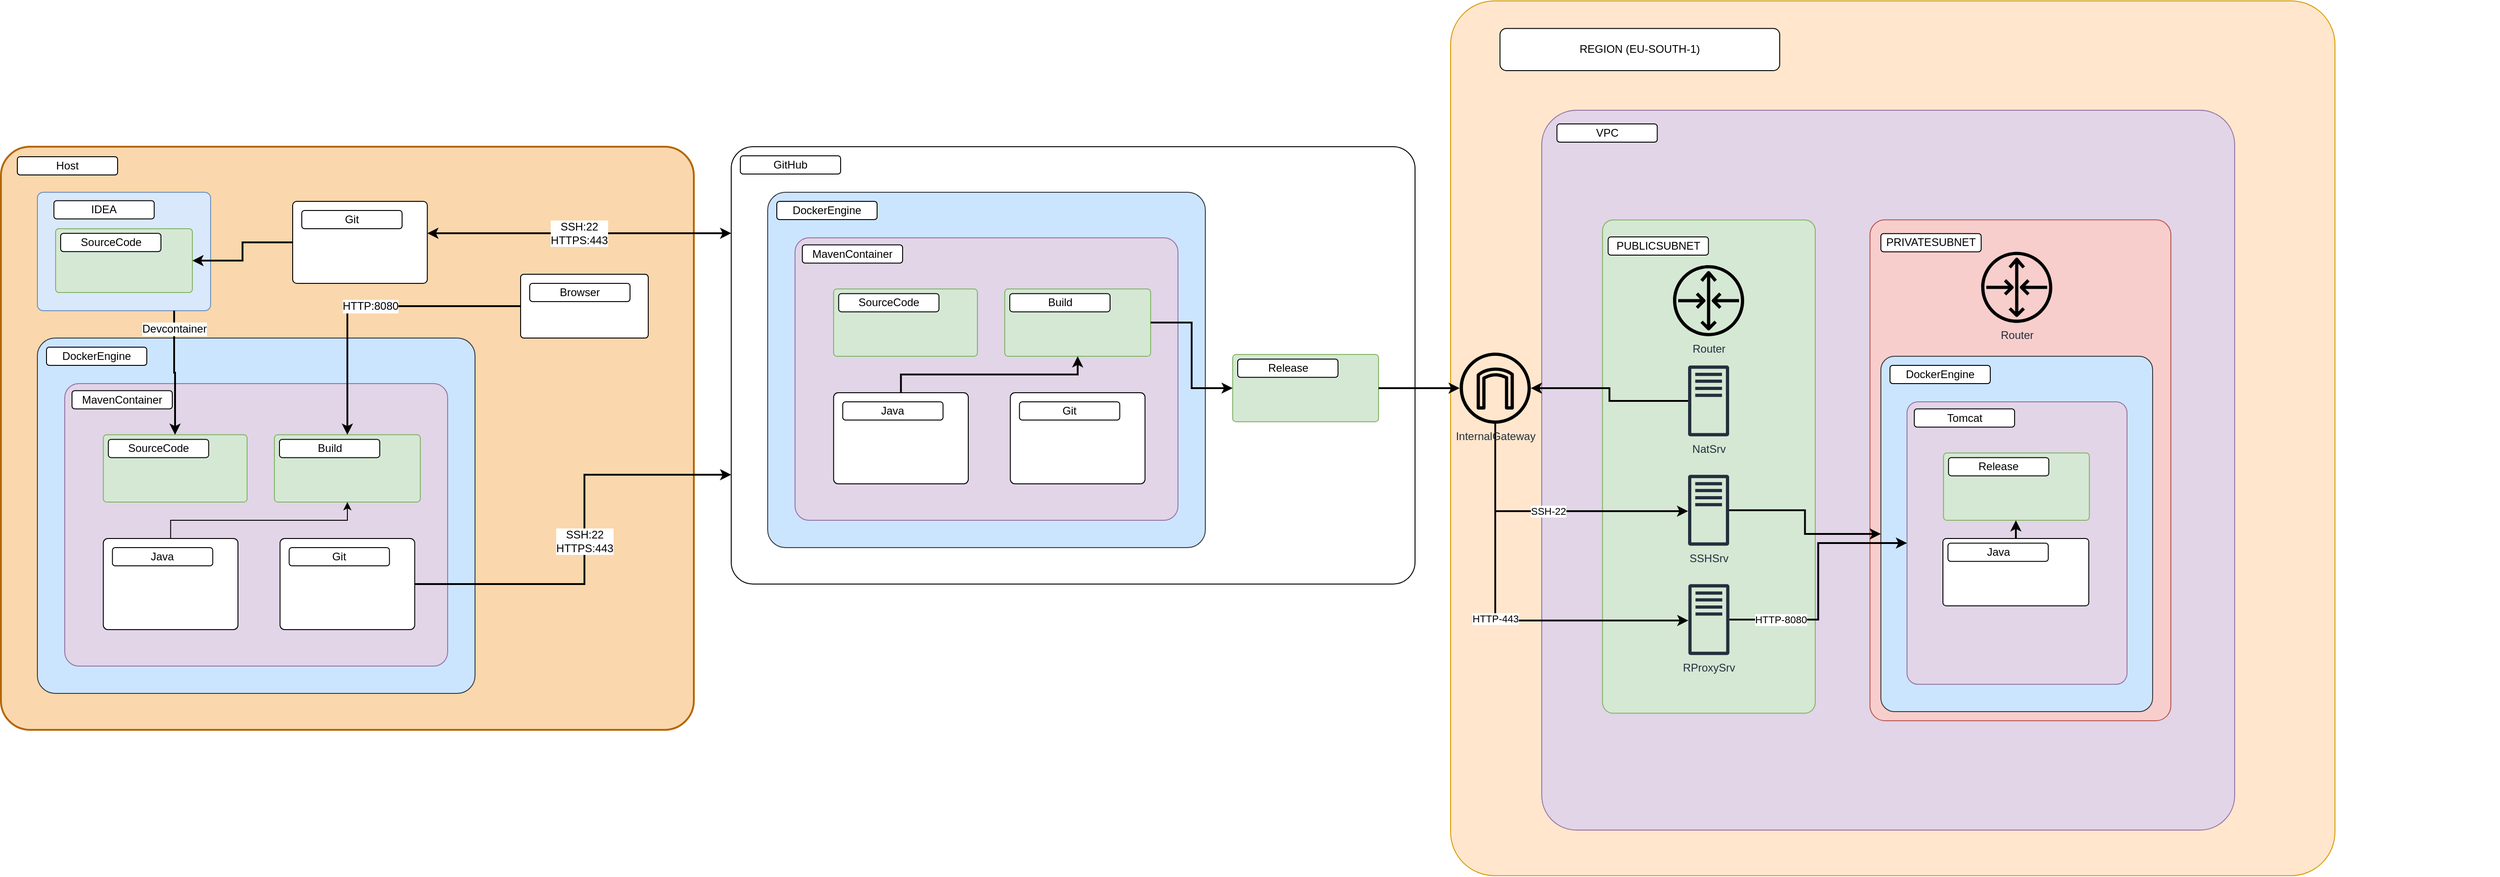 <mxfile version="24.2.5" type="device">
  <diagram name="Page-1" id="w1HxLHxWH_nnkTqguKc_">
    <mxGraphModel dx="2620" dy="1045" grid="1" gridSize="10" guides="1" tooltips="1" connect="1" arrows="1" fold="1" page="1" pageScale="1" pageWidth="827" pageHeight="1169" math="0" shadow="0">
      <root>
        <mxCell id="0" />
        <mxCell id="1" parent="0" />
        <mxCell id="_PWvhaCSW9itjMp5M2eT-80" value="" style="rounded=1;whiteSpace=wrap;html=1;arcSize=5;container=1;recursiveResize=0;fillColor=#fad7ac;strokeColor=#b46504;strokeWidth=2;" parent="1" vertex="1">
          <mxGeometry x="-340" y="320" width="760" height="640" as="geometry" />
        </mxCell>
        <mxCell id="_PWvhaCSW9itjMp5M2eT-81" value="Host" style="rounded=1;whiteSpace=wrap;html=1;resizable=0;" parent="_PWvhaCSW9itjMp5M2eT-80" vertex="1">
          <mxGeometry x="18" y="11" width="110" height="20" as="geometry" />
        </mxCell>
        <mxCell id="_PWvhaCSW9itjMp5M2eT-66" value="" style="rounded=1;whiteSpace=wrap;html=1;arcSize=5;container=1;recursiveResize=0;fillColor=#dae8fc;strokeColor=#6c8ebf;" parent="_PWvhaCSW9itjMp5M2eT-80" vertex="1">
          <mxGeometry x="40" y="50" width="190" height="130" as="geometry" />
        </mxCell>
        <mxCell id="_PWvhaCSW9itjMp5M2eT-67" value="IDEA" style="rounded=1;whiteSpace=wrap;html=1;resizable=0;" parent="_PWvhaCSW9itjMp5M2eT-66" vertex="1">
          <mxGeometry x="18.143" y="9.278" width="110" height="20" as="geometry" />
        </mxCell>
        <mxCell id="_PWvhaCSW9itjMp5M2eT-78" value="" style="rounded=1;whiteSpace=wrap;html=1;arcSize=5;container=1;recursiveResize=0;fillColor=#d5e8d4;strokeColor=#82b366;" parent="_PWvhaCSW9itjMp5M2eT-66" vertex="1">
          <mxGeometry x="20" y="40" width="150" height="70" as="geometry" />
        </mxCell>
        <mxCell id="_PWvhaCSW9itjMp5M2eT-79" value="SourceCode" style="rounded=1;whiteSpace=wrap;html=1;resizable=0;" parent="_PWvhaCSW9itjMp5M2eT-78" vertex="1">
          <mxGeometry x="5.522" y="5.096" width="110" height="20" as="geometry" />
        </mxCell>
        <mxCell id="_PWvhaCSW9itjMp5M2eT-76" value="" style="rounded=1;whiteSpace=wrap;html=1;arcSize=5;container=1;recursiveResize=0;fillColor=#cce5ff;strokeColor=#36393d;" parent="_PWvhaCSW9itjMp5M2eT-80" vertex="1">
          <mxGeometry x="40" y="210" width="480" height="390" as="geometry" />
        </mxCell>
        <mxCell id="_PWvhaCSW9itjMp5M2eT-77" value="DockerEngine" style="rounded=1;whiteSpace=wrap;html=1;resizable=0;" parent="_PWvhaCSW9itjMp5M2eT-76" vertex="1">
          <mxGeometry x="10" y="10" width="110" height="20" as="geometry" />
        </mxCell>
        <mxCell id="_PWvhaCSW9itjMp5M2eT-62" value="" style="rounded=1;whiteSpace=wrap;html=1;arcSize=5;container=1;recursiveResize=0;fillColor=#e1d5e7;strokeColor=#9673a6;" parent="_PWvhaCSW9itjMp5M2eT-76" vertex="1">
          <mxGeometry x="30" y="50" width="420" height="310" as="geometry" />
        </mxCell>
        <mxCell id="_PWvhaCSW9itjMp5M2eT-63" value="MavenContainer" style="rounded=1;whiteSpace=wrap;html=1;resizable=0;" parent="_PWvhaCSW9itjMp5M2eT-62" vertex="1">
          <mxGeometry x="7.976" y="7.778" width="110" height="20" as="geometry" />
        </mxCell>
        <mxCell id="_PWvhaCSW9itjMp5M2eT-64" value="" style="rounded=1;whiteSpace=wrap;html=1;arcSize=5;container=1;recursiveResize=0;fillColor=#d5e8d4;strokeColor=#82b366;" parent="_PWvhaCSW9itjMp5M2eT-62" vertex="1">
          <mxGeometry x="42.32" y="56.11" width="157.68" height="73.89" as="geometry" />
        </mxCell>
        <mxCell id="_PWvhaCSW9itjMp5M2eT-65" value="SourceCode" style="rounded=1;whiteSpace=wrap;html=1;resizable=0;" parent="_PWvhaCSW9itjMp5M2eT-64" vertex="1">
          <mxGeometry x="5.522" y="5.096" width="110" height="20" as="geometry" />
        </mxCell>
        <mxCell id="_PWvhaCSW9itjMp5M2eT-73" value="" style="rounded=1;whiteSpace=wrap;html=1;arcSize=5;container=1;recursiveResize=0;fillColor=#d5e8d4;strokeColor=#82b366;" parent="_PWvhaCSW9itjMp5M2eT-62" vertex="1">
          <mxGeometry x="230" y="56.11" width="160" height="73.89" as="geometry" />
        </mxCell>
        <mxCell id="_PWvhaCSW9itjMp5M2eT-74" value="Build" style="rounded=1;whiteSpace=wrap;html=1;resizable=0;" parent="_PWvhaCSW9itjMp5M2eT-73" vertex="1">
          <mxGeometry x="5.522" y="5.096" width="110" height="20" as="geometry" />
        </mxCell>
        <mxCell id="_PWvhaCSW9itjMp5M2eT-89" style="edgeStyle=orthogonalEdgeStyle;rounded=0;orthogonalLoop=1;jettySize=auto;html=1;fontFamily=Helvetica;fontSize=12;fontColor=default;" parent="_PWvhaCSW9itjMp5M2eT-62" source="_PWvhaCSW9itjMp5M2eT-85" target="_PWvhaCSW9itjMp5M2eT-73" edge="1">
          <mxGeometry relative="1" as="geometry">
            <Array as="points">
              <mxPoint x="116" y="150" />
              <mxPoint x="310" y="150" />
            </Array>
          </mxGeometry>
        </mxCell>
        <mxCell id="_PWvhaCSW9itjMp5M2eT-85" value="" style="rounded=1;whiteSpace=wrap;html=1;arcSize=5;container=1;recursiveResize=0;" parent="_PWvhaCSW9itjMp5M2eT-62" vertex="1">
          <mxGeometry x="42.32" y="170" width="147.68" height="100" as="geometry" />
        </mxCell>
        <mxCell id="_PWvhaCSW9itjMp5M2eT-86" value="Java" style="rounded=1;whiteSpace=wrap;html=1;resizable=0;" parent="_PWvhaCSW9itjMp5M2eT-85" vertex="1">
          <mxGeometry x="10" y="10" width="110" height="20" as="geometry" />
        </mxCell>
        <mxCell id="_PWvhaCSW9itjMp5M2eT-87" value="" style="rounded=1;whiteSpace=wrap;html=1;arcSize=5;container=1;recursiveResize=0;" parent="_PWvhaCSW9itjMp5M2eT-62" vertex="1">
          <mxGeometry x="236.16" y="170" width="147.68" height="100" as="geometry" />
        </mxCell>
        <mxCell id="_PWvhaCSW9itjMp5M2eT-88" value="Git" style="rounded=1;whiteSpace=wrap;html=1;resizable=0;" parent="_PWvhaCSW9itjMp5M2eT-87" vertex="1">
          <mxGeometry x="10" y="10" width="110" height="20" as="geometry" />
        </mxCell>
        <mxCell id="_PWvhaCSW9itjMp5M2eT-70" value="Devcontainer" style="edgeStyle=orthogonalEdgeStyle;rounded=0;orthogonalLoop=1;jettySize=auto;html=1;fontFamily=Helvetica;fontSize=12;fontColor=default;strokeWidth=2;" parent="_PWvhaCSW9itjMp5M2eT-80" source="_PWvhaCSW9itjMp5M2eT-66" target="_PWvhaCSW9itjMp5M2eT-64" edge="1">
          <mxGeometry x="-0.708" relative="1" as="geometry">
            <Array as="points">
              <mxPoint x="190" y="248" />
              <mxPoint x="191" y="248" />
            </Array>
            <mxPoint as="offset" />
          </mxGeometry>
        </mxCell>
        <mxCell id="_PWvhaCSW9itjMp5M2eT-84" value="HTTP:8080" style="edgeStyle=orthogonalEdgeStyle;rounded=0;orthogonalLoop=1;jettySize=auto;html=1;fontFamily=Helvetica;fontSize=12;fontColor=default;strokeWidth=2;" parent="_PWvhaCSW9itjMp5M2eT-80" source="_PWvhaCSW9itjMp5M2eT-82" target="_PWvhaCSW9itjMp5M2eT-73" edge="1">
          <mxGeometry relative="1" as="geometry" />
        </mxCell>
        <mxCell id="_PWvhaCSW9itjMp5M2eT-82" value="" style="rounded=1;whiteSpace=wrap;html=1;arcSize=5;container=1;recursiveResize=0;" parent="_PWvhaCSW9itjMp5M2eT-80" vertex="1">
          <mxGeometry x="570" y="140" width="140" height="70" as="geometry" />
        </mxCell>
        <mxCell id="_PWvhaCSW9itjMp5M2eT-83" value="Browser" style="rounded=1;whiteSpace=wrap;html=1;resizable=0;" parent="_PWvhaCSW9itjMp5M2eT-82" vertex="1">
          <mxGeometry x="10" y="10" width="110" height="20" as="geometry" />
        </mxCell>
        <mxCell id="_PWvhaCSW9itjMp5M2eT-114" style="edgeStyle=orthogonalEdgeStyle;rounded=0;orthogonalLoop=1;jettySize=auto;html=1;fontFamily=Helvetica;fontSize=12;fontColor=default;strokeWidth=2;" parent="_PWvhaCSW9itjMp5M2eT-80" source="_PWvhaCSW9itjMp5M2eT-90" target="_PWvhaCSW9itjMp5M2eT-78" edge="1">
          <mxGeometry relative="1" as="geometry" />
        </mxCell>
        <mxCell id="_PWvhaCSW9itjMp5M2eT-90" value="" style="rounded=1;whiteSpace=wrap;html=1;arcSize=5;container=1;recursiveResize=0;" parent="_PWvhaCSW9itjMp5M2eT-80" vertex="1">
          <mxGeometry x="320.0" y="60" width="147.68" height="90" as="geometry" />
        </mxCell>
        <mxCell id="_PWvhaCSW9itjMp5M2eT-91" value="Git" style="rounded=1;whiteSpace=wrap;html=1;resizable=0;" parent="_PWvhaCSW9itjMp5M2eT-90" vertex="1">
          <mxGeometry x="10" y="10" width="110" height="20" as="geometry" />
        </mxCell>
        <mxCell id="3j69G5SKAAd33VGTiQnW-2" value="" style="group;recursiveResize=0;" parent="1" connectable="0" vertex="1">
          <mxGeometry x="1270" y="160" width="1130" height="960" as="geometry" />
        </mxCell>
        <mxCell id="3j69G5SKAAd33VGTiQnW-3" value="" style="rounded=1;whiteSpace=wrap;html=1;arcSize=5;fillColor=#ffe6cc;strokeColor=#d79b00;" parent="3j69G5SKAAd33VGTiQnW-2" vertex="1">
          <mxGeometry x="-20" width="970" height="960" as="geometry" />
        </mxCell>
        <mxCell id="3j69G5SKAAd33VGTiQnW-4" value="REGION (EU-SOUTH-1)" style="rounded=1;whiteSpace=wrap;html=1;resizable=1;resizeWidth=1;" parent="3j69G5SKAAd33VGTiQnW-2" vertex="1">
          <mxGeometry x="34.205" y="30.264" width="306.779" height="46.204" as="geometry" />
        </mxCell>
        <mxCell id="3j69G5SKAAd33VGTiQnW-10" value="" style="group;recursiveResize=0;" parent="3j69G5SKAAd33VGTiQnW-2" connectable="0" vertex="1">
          <mxGeometry x="80" y="120" width="1040" height="790" as="geometry" />
        </mxCell>
        <mxCell id="3j69G5SKAAd33VGTiQnW-11" value="" style="rounded=1;whiteSpace=wrap;html=1;arcSize=5;fillColor=#e1d5e7;strokeColor=#9673a6;" parent="3j69G5SKAAd33VGTiQnW-10" vertex="1">
          <mxGeometry width="760" height="790" as="geometry" />
        </mxCell>
        <mxCell id="3j69G5SKAAd33VGTiQnW-12" value="VPC" style="rounded=1;whiteSpace=wrap;html=1;resizable=0;" parent="3j69G5SKAAd33VGTiQnW-10" vertex="1">
          <mxGeometry x="16.664" y="15.039" width="110" height="20" as="geometry" />
        </mxCell>
        <mxCell id="3j69G5SKAAd33VGTiQnW-13" value="" style="group;" parent="3j69G5SKAAd33VGTiQnW-10" connectable="0" vertex="1">
          <mxGeometry x="66.655" y="120.314" width="233.292" height="541.412" as="geometry" />
        </mxCell>
        <mxCell id="3j69G5SKAAd33VGTiQnW-14" value="" style="rounded=1;whiteSpace=wrap;html=1;arcSize=5;fillColor=#d5e8d4;strokeColor=#82b366;" parent="3j69G5SKAAd33VGTiQnW-13" vertex="1">
          <mxGeometry width="233.292" height="541.412" as="geometry" />
        </mxCell>
        <mxCell id="3j69G5SKAAd33VGTiQnW-15" value="PUBLICSUBNET" style="rounded=1;whiteSpace=wrap;html=1;resizable=0;" parent="3j69G5SKAAd33VGTiQnW-13" vertex="1">
          <mxGeometry x="6.139" y="18.669" width="110" height="20" as="geometry" />
        </mxCell>
        <mxCell id="gbiww11eWMHD7IKGFdPq-17" value="NatSrv" style="sketch=0;outlineConnect=0;fontColor=#232F3E;gradientColor=none;fillColor=#232F3D;strokeColor=none;dashed=0;verticalLabelPosition=bottom;verticalAlign=top;align=center;html=1;fontSize=12;fontStyle=0;aspect=fixed;pointerEvents=1;shape=mxgraph.aws4.traditional_server;" parent="3j69G5SKAAd33VGTiQnW-13" vertex="1">
          <mxGeometry x="93.845" y="159.686" width="45" height="78" as="geometry" />
        </mxCell>
        <mxCell id="gbiww11eWMHD7IKGFdPq-18" value="SSHSrv" style="sketch=0;outlineConnect=0;fontColor=#232F3E;gradientColor=none;fillColor=#232F3D;strokeColor=none;dashed=0;verticalLabelPosition=bottom;verticalAlign=top;align=center;html=1;fontSize=12;fontStyle=0;aspect=fixed;pointerEvents=1;shape=mxgraph.aws4.traditional_server;" parent="3j69G5SKAAd33VGTiQnW-13" vertex="1">
          <mxGeometry x="93.845" y="279.686" width="45" height="78" as="geometry" />
        </mxCell>
        <mxCell id="gbiww11eWMHD7IKGFdPq-43" value="RProxySrv" style="sketch=0;outlineConnect=0;fontColor=#232F3E;gradientColor=none;fillColor=#232F3D;strokeColor=none;dashed=0;verticalLabelPosition=bottom;verticalAlign=top;align=center;html=1;fontSize=12;fontStyle=0;aspect=fixed;pointerEvents=1;shape=mxgraph.aws4.traditional_server;" parent="3j69G5SKAAd33VGTiQnW-13" vertex="1">
          <mxGeometry x="94.145" y="399.686" width="45" height="78" as="geometry" />
        </mxCell>
        <mxCell id="gbiww11eWMHD7IKGFdPq-44" value="Router" style="sketch=0;outlineConnect=0;fontColor=#232F3E;gradientColor=none;fillColor=#000000;strokeColor=none;dashed=0;verticalLabelPosition=bottom;verticalAlign=top;align=center;html=1;fontSize=12;fontStyle=0;aspect=fixed;pointerEvents=1;shape=mxgraph.aws4.router;" parent="3j69G5SKAAd33VGTiQnW-13" vertex="1">
          <mxGeometry x="77.345" y="49.686" width="78" height="78" as="geometry" />
        </mxCell>
        <mxCell id="3j69G5SKAAd33VGTiQnW-18" value="" style="rounded=1;whiteSpace=wrap;html=1;arcSize=5;container=1;fillColor=#f8cecc;strokeColor=#b85450;recursiveResize=0;" parent="3j69G5SKAAd33VGTiQnW-10" vertex="1">
          <mxGeometry x="360" y="120.31" width="330" height="549.69" as="geometry" />
        </mxCell>
        <mxCell id="3j69G5SKAAd33VGTiQnW-19" value="PRIVATESUBNET" style="rounded=1;whiteSpace=wrap;html=1;resizable=0;" parent="3j69G5SKAAd33VGTiQnW-18" vertex="1">
          <mxGeometry x="11.941" y="15.039" width="110" height="20" as="geometry" />
        </mxCell>
        <mxCell id="gbiww11eWMHD7IKGFdPq-1" value="" style="rounded=1;whiteSpace=wrap;html=1;arcSize=5;container=1;recursiveResize=0;fillColor=#cce5ff;strokeColor=#36393d;" parent="3j69G5SKAAd33VGTiQnW-18" vertex="1">
          <mxGeometry x="11.94" y="149.69" width="298.06" height="390" as="geometry" />
        </mxCell>
        <mxCell id="gbiww11eWMHD7IKGFdPq-2" value="DockerEngine" style="rounded=1;whiteSpace=wrap;html=1;resizable=0;" parent="gbiww11eWMHD7IKGFdPq-1" vertex="1">
          <mxGeometry x="10" y="10" width="110" height="20" as="geometry" />
        </mxCell>
        <mxCell id="gbiww11eWMHD7IKGFdPq-3" value="" style="rounded=1;whiteSpace=wrap;html=1;arcSize=5;container=1;recursiveResize=0;fillColor=#e1d5e7;strokeColor=#9673a6;" parent="gbiww11eWMHD7IKGFdPq-1" vertex="1">
          <mxGeometry x="28.68" y="50" width="241.32" height="310" as="geometry" />
        </mxCell>
        <mxCell id="gbiww11eWMHD7IKGFdPq-4" value="Tomcat" style="rounded=1;whiteSpace=wrap;html=1;resizable=0;" parent="gbiww11eWMHD7IKGFdPq-3" vertex="1">
          <mxGeometry x="7.976" y="7.778" width="110" height="20" as="geometry" />
        </mxCell>
        <mxCell id="gbiww11eWMHD7IKGFdPq-7" value="" style="rounded=1;whiteSpace=wrap;html=1;arcSize=5;container=1;recursiveResize=0;fillColor=#d5e8d4;strokeColor=#82b366;" parent="gbiww11eWMHD7IKGFdPq-3" vertex="1">
          <mxGeometry x="40" y="56.11" width="160" height="73.89" as="geometry" />
        </mxCell>
        <mxCell id="gbiww11eWMHD7IKGFdPq-8" value="Release" style="rounded=1;whiteSpace=wrap;html=1;resizable=0;" parent="gbiww11eWMHD7IKGFdPq-7" vertex="1">
          <mxGeometry x="5.522" y="5.096" width="110" height="20" as="geometry" />
        </mxCell>
        <mxCell id="gbiww11eWMHD7IKGFdPq-16" value="Router" style="sketch=0;outlineConnect=0;fontColor=#232F3E;gradientColor=none;fillColor=#000000;strokeColor=none;dashed=0;verticalLabelPosition=bottom;verticalAlign=top;align=center;html=1;fontSize=12;fontStyle=0;aspect=fixed;pointerEvents=1;shape=mxgraph.aws4.router;" parent="3j69G5SKAAd33VGTiQnW-18" vertex="1">
          <mxGeometry x="121.97" y="35.04" width="78" height="78" as="geometry" />
        </mxCell>
        <mxCell id="gbiww11eWMHD7IKGFdPq-64" value="" style="edgeStyle=orthogonalEdgeStyle;rounded=0;orthogonalLoop=1;jettySize=auto;html=1;strokeWidth=2;" parent="3j69G5SKAAd33VGTiQnW-10" source="gbiww11eWMHD7IKGFdPq-62" target="gbiww11eWMHD7IKGFdPq-7" edge="1">
          <mxGeometry relative="1" as="geometry" />
        </mxCell>
        <mxCell id="gbiww11eWMHD7IKGFdPq-62" value="" style="rounded=1;whiteSpace=wrap;html=1;arcSize=5;container=1;recursiveResize=0;" parent="3j69G5SKAAd33VGTiQnW-10" vertex="1">
          <mxGeometry x="440.0" y="470" width="160" height="73.89" as="geometry" />
        </mxCell>
        <mxCell id="gbiww11eWMHD7IKGFdPq-63" value="Java" style="rounded=1;whiteSpace=wrap;html=1;resizable=0;" parent="gbiww11eWMHD7IKGFdPq-62" vertex="1">
          <mxGeometry x="5.522" y="5.096" width="110" height="20" as="geometry" />
        </mxCell>
        <mxCell id="gbiww11eWMHD7IKGFdPq-71" style="edgeStyle=orthogonalEdgeStyle;rounded=0;orthogonalLoop=1;jettySize=auto;html=1;strokeWidth=2;" parent="3j69G5SKAAd33VGTiQnW-10" source="gbiww11eWMHD7IKGFdPq-18" target="gbiww11eWMHD7IKGFdPq-1" edge="1">
          <mxGeometry relative="1" as="geometry" />
        </mxCell>
        <mxCell id="gbiww11eWMHD7IKGFdPq-74" style="edgeStyle=orthogonalEdgeStyle;rounded=0;orthogonalLoop=1;jettySize=auto;html=1;strokeWidth=2;" parent="3j69G5SKAAd33VGTiQnW-10" source="gbiww11eWMHD7IKGFdPq-43" target="gbiww11eWMHD7IKGFdPq-3" edge="1">
          <mxGeometry relative="1" as="geometry" />
        </mxCell>
        <mxCell id="gbiww11eWMHD7IKGFdPq-75" value="HTTP-8080" style="edgeLabel;html=1;align=center;verticalAlign=middle;resizable=0;points=[];" parent="gbiww11eWMHD7IKGFdPq-74" connectable="0" vertex="1">
          <mxGeometry x="-0.603" relative="1" as="geometry">
            <mxPoint as="offset" />
          </mxGeometry>
        </mxCell>
        <mxCell id="gbiww11eWMHD7IKGFdPq-70" value="SSH-22" style="edgeStyle=orthogonalEdgeStyle;rounded=0;orthogonalLoop=1;jettySize=auto;html=1;strokeWidth=2;" parent="3j69G5SKAAd33VGTiQnW-2" source="gbiww11eWMHD7IKGFdPq-68" target="gbiww11eWMHD7IKGFdPq-18" edge="1">
          <mxGeometry relative="1" as="geometry">
            <Array as="points">
              <mxPoint x="29" y="560" />
            </Array>
          </mxGeometry>
        </mxCell>
        <mxCell id="gbiww11eWMHD7IKGFdPq-73" value="HTTP-443" style="edgeStyle=orthogonalEdgeStyle;rounded=0;orthogonalLoop=1;jettySize=auto;html=1;strokeWidth=2;" parent="3j69G5SKAAd33VGTiQnW-2" source="gbiww11eWMHD7IKGFdPq-68" target="gbiww11eWMHD7IKGFdPq-43" edge="1">
          <mxGeometry relative="1" as="geometry">
            <Array as="points">
              <mxPoint x="29" y="680" />
            </Array>
          </mxGeometry>
        </mxCell>
        <mxCell id="gbiww11eWMHD7IKGFdPq-68" value="InternalGateway" style="sketch=0;outlineConnect=0;fontColor=#232F3E;gradientColor=none;fillColor=#000000;strokeColor=none;dashed=0;verticalLabelPosition=bottom;verticalAlign=top;align=center;html=1;fontSize=12;fontStyle=0;aspect=fixed;pointerEvents=1;shape=mxgraph.aws4.internet_gateway;" parent="3j69G5SKAAd33VGTiQnW-2" vertex="1">
          <mxGeometry x="-10" y="386" width="78" height="78" as="geometry" />
        </mxCell>
        <mxCell id="gbiww11eWMHD7IKGFdPq-76" style="edgeStyle=orthogonalEdgeStyle;rounded=0;orthogonalLoop=1;jettySize=auto;html=1;strokeWidth=2;" parent="3j69G5SKAAd33VGTiQnW-2" source="gbiww11eWMHD7IKGFdPq-17" target="gbiww11eWMHD7IKGFdPq-68" edge="1">
          <mxGeometry relative="1" as="geometry" />
        </mxCell>
        <mxCell id="_PWvhaCSW9itjMp5M2eT-92" value="" style="rounded=1;whiteSpace=wrap;html=1;arcSize=5;container=1;recursiveResize=0;" parent="1" vertex="1">
          <mxGeometry x="461" y="320" width="750" height="480" as="geometry" />
        </mxCell>
        <mxCell id="_PWvhaCSW9itjMp5M2eT-93" value="GitHub" style="rounded=1;whiteSpace=wrap;html=1;resizable=0;" parent="_PWvhaCSW9itjMp5M2eT-92" vertex="1">
          <mxGeometry x="10" y="10" width="110" height="20" as="geometry" />
        </mxCell>
        <mxCell id="_PWvhaCSW9itjMp5M2eT-95" value="" style="rounded=1;whiteSpace=wrap;html=1;arcSize=5;container=1;recursiveResize=0;fillColor=#cce5ff;strokeColor=#36393d;" parent="_PWvhaCSW9itjMp5M2eT-92" vertex="1">
          <mxGeometry x="40" y="50" width="480" height="390" as="geometry" />
        </mxCell>
        <mxCell id="_PWvhaCSW9itjMp5M2eT-96" value="DockerEngine" style="rounded=1;whiteSpace=wrap;html=1;resizable=0;" parent="_PWvhaCSW9itjMp5M2eT-95" vertex="1">
          <mxGeometry x="10" y="10" width="110" height="20" as="geometry" />
        </mxCell>
        <mxCell id="_PWvhaCSW9itjMp5M2eT-97" value="" style="rounded=1;whiteSpace=wrap;html=1;arcSize=5;container=1;recursiveResize=0;fillColor=#e1d5e7;strokeColor=#9673a6;" parent="_PWvhaCSW9itjMp5M2eT-95" vertex="1">
          <mxGeometry x="30" y="50" width="420" height="310" as="geometry" />
        </mxCell>
        <mxCell id="_PWvhaCSW9itjMp5M2eT-98" value="MavenContainer" style="rounded=1;whiteSpace=wrap;html=1;resizable=0;" parent="_PWvhaCSW9itjMp5M2eT-97" vertex="1">
          <mxGeometry x="7.976" y="7.778" width="110" height="20" as="geometry" />
        </mxCell>
        <mxCell id="_PWvhaCSW9itjMp5M2eT-99" value="" style="rounded=1;whiteSpace=wrap;html=1;arcSize=5;container=1;recursiveResize=0;fillColor=#d5e8d4;strokeColor=#82b366;" parent="_PWvhaCSW9itjMp5M2eT-97" vertex="1">
          <mxGeometry x="42.32" y="56.11" width="157.68" height="73.89" as="geometry" />
        </mxCell>
        <mxCell id="_PWvhaCSW9itjMp5M2eT-100" value="SourceCode" style="rounded=1;whiteSpace=wrap;html=1;resizable=0;" parent="_PWvhaCSW9itjMp5M2eT-99" vertex="1">
          <mxGeometry x="5.522" y="5.096" width="110" height="20" as="geometry" />
        </mxCell>
        <mxCell id="_PWvhaCSW9itjMp5M2eT-101" value="" style="rounded=1;whiteSpace=wrap;html=1;arcSize=5;container=1;recursiveResize=0;fillColor=#d5e8d4;strokeColor=#82b366;" parent="_PWvhaCSW9itjMp5M2eT-97" vertex="1">
          <mxGeometry x="230" y="56.11" width="160" height="73.89" as="geometry" />
        </mxCell>
        <mxCell id="_PWvhaCSW9itjMp5M2eT-102" value="Build" style="rounded=1;whiteSpace=wrap;html=1;resizable=0;" parent="_PWvhaCSW9itjMp5M2eT-101" vertex="1">
          <mxGeometry x="5.522" y="5.096" width="110" height="20" as="geometry" />
        </mxCell>
        <mxCell id="_PWvhaCSW9itjMp5M2eT-103" style="edgeStyle=orthogonalEdgeStyle;rounded=0;orthogonalLoop=1;jettySize=auto;html=1;fontFamily=Helvetica;fontSize=12;fontColor=default;strokeWidth=2;" parent="_PWvhaCSW9itjMp5M2eT-97" source="_PWvhaCSW9itjMp5M2eT-104" target="_PWvhaCSW9itjMp5M2eT-101" edge="1">
          <mxGeometry relative="1" as="geometry">
            <Array as="points">
              <mxPoint x="116" y="150" />
              <mxPoint x="310" y="150" />
            </Array>
          </mxGeometry>
        </mxCell>
        <mxCell id="_PWvhaCSW9itjMp5M2eT-104" value="" style="rounded=1;whiteSpace=wrap;html=1;arcSize=5;container=1;recursiveResize=0;" parent="_PWvhaCSW9itjMp5M2eT-97" vertex="1">
          <mxGeometry x="42.32" y="170" width="147.68" height="100" as="geometry" />
        </mxCell>
        <mxCell id="_PWvhaCSW9itjMp5M2eT-105" value="Java" style="rounded=1;whiteSpace=wrap;html=1;resizable=0;" parent="_PWvhaCSW9itjMp5M2eT-104" vertex="1">
          <mxGeometry x="10" y="10" width="110" height="20" as="geometry" />
        </mxCell>
        <mxCell id="_PWvhaCSW9itjMp5M2eT-106" value="" style="rounded=1;whiteSpace=wrap;html=1;arcSize=5;container=1;recursiveResize=0;" parent="_PWvhaCSW9itjMp5M2eT-97" vertex="1">
          <mxGeometry x="236.16" y="170" width="147.68" height="100" as="geometry" />
        </mxCell>
        <mxCell id="_PWvhaCSW9itjMp5M2eT-107" value="Git" style="rounded=1;whiteSpace=wrap;html=1;resizable=0;" parent="_PWvhaCSW9itjMp5M2eT-106" vertex="1">
          <mxGeometry x="10" y="10" width="110" height="20" as="geometry" />
        </mxCell>
        <mxCell id="_PWvhaCSW9itjMp5M2eT-111" value="" style="rounded=1;whiteSpace=wrap;html=1;arcSize=5;container=1;recursiveResize=0;fillColor=#d5e8d4;strokeColor=#82b366;" parent="_PWvhaCSW9itjMp5M2eT-92" vertex="1">
          <mxGeometry x="550" y="228" width="160" height="73.89" as="geometry" />
        </mxCell>
        <mxCell id="_PWvhaCSW9itjMp5M2eT-112" value="Release" style="rounded=1;whiteSpace=wrap;html=1;resizable=0;" parent="_PWvhaCSW9itjMp5M2eT-111" vertex="1">
          <mxGeometry x="5.522" y="5.096" width="110" height="20" as="geometry" />
        </mxCell>
        <mxCell id="gbiww11eWMHD7IKGFdPq-66" style="edgeStyle=orthogonalEdgeStyle;rounded=0;orthogonalLoop=1;jettySize=auto;html=1;strokeWidth=2;" parent="_PWvhaCSW9itjMp5M2eT-92" source="_PWvhaCSW9itjMp5M2eT-101" target="_PWvhaCSW9itjMp5M2eT-111" edge="1">
          <mxGeometry relative="1" as="geometry" />
        </mxCell>
        <mxCell id="_PWvhaCSW9itjMp5M2eT-94" value="SSH:22&lt;br&gt;HTTPS:443" style="edgeStyle=orthogonalEdgeStyle;rounded=0;orthogonalLoop=1;jettySize=auto;html=1;fontFamily=Helvetica;fontSize=12;fontColor=default;strokeWidth=2;" parent="1" source="_PWvhaCSW9itjMp5M2eT-87" target="_PWvhaCSW9itjMp5M2eT-92" edge="1">
          <mxGeometry relative="1" as="geometry">
            <Array as="points">
              <mxPoint x="300" y="800" />
              <mxPoint x="300" y="680" />
            </Array>
          </mxGeometry>
        </mxCell>
        <mxCell id="_PWvhaCSW9itjMp5M2eT-113" value="SSH:22&lt;br&gt;HTTPS:443" style="edgeStyle=orthogonalEdgeStyle;rounded=0;orthogonalLoop=1;jettySize=auto;html=1;fontFamily=Helvetica;fontSize=12;fontColor=default;endArrow=classic;endFill=1;startArrow=classic;startFill=1;strokeWidth=2;" parent="1" source="_PWvhaCSW9itjMp5M2eT-90" target="_PWvhaCSW9itjMp5M2eT-92" edge="1">
          <mxGeometry relative="1" as="geometry">
            <Array as="points">
              <mxPoint x="410" y="415" />
              <mxPoint x="410" y="415" />
            </Array>
          </mxGeometry>
        </mxCell>
        <mxCell id="gbiww11eWMHD7IKGFdPq-69" style="edgeStyle=orthogonalEdgeStyle;rounded=0;orthogonalLoop=1;jettySize=auto;html=1;strokeWidth=2;" parent="1" source="_PWvhaCSW9itjMp5M2eT-111" target="gbiww11eWMHD7IKGFdPq-68" edge="1">
          <mxGeometry relative="1" as="geometry" />
        </mxCell>
      </root>
    </mxGraphModel>
  </diagram>
</mxfile>

